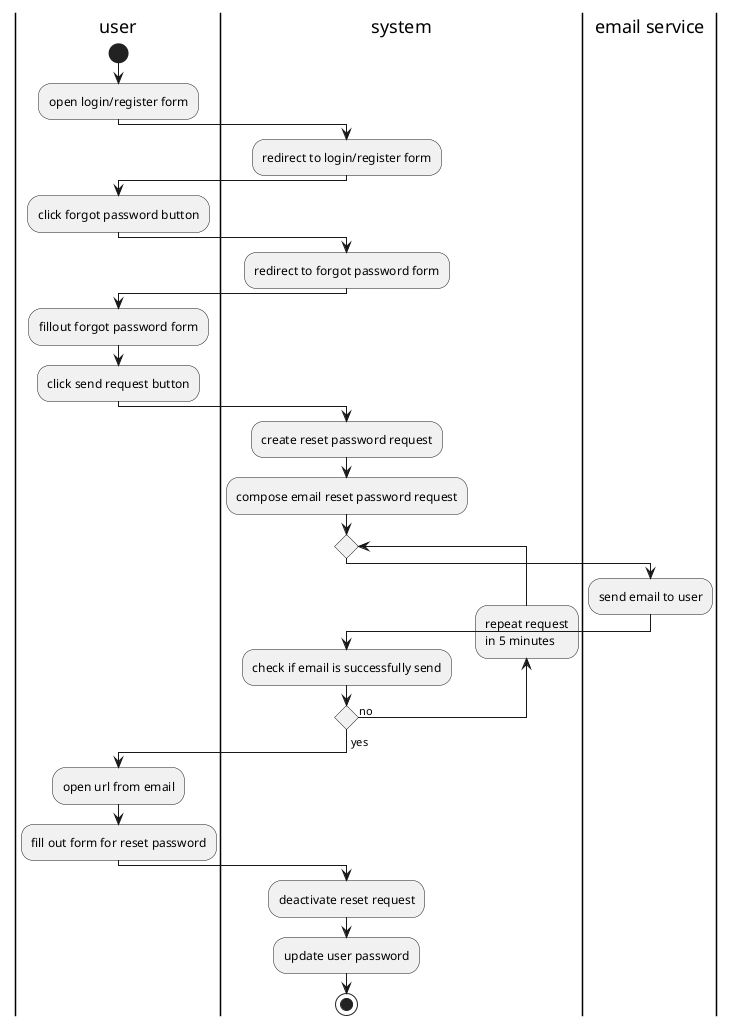 @startuml forgot password

|user|
start
:open login/register form;
|system|
:redirect to login/register form;
|user|
:click forgot password button;
|system|
:redirect to forgot password form;
|user|
:fillout forgot password form;
:click send request button;
|system|
:create reset password request;
:compose email reset password request;
repeat
|email service|
:send email to user;
|system|
:check if email is successfully send;
backward:repeat request\nin 5 minutes;
repeat while() is (no)
-> yes;
|user|
:open url from email;
:fill out form for reset password;
|system|
:deactivate reset request;
:update user password;
stop

@enduml